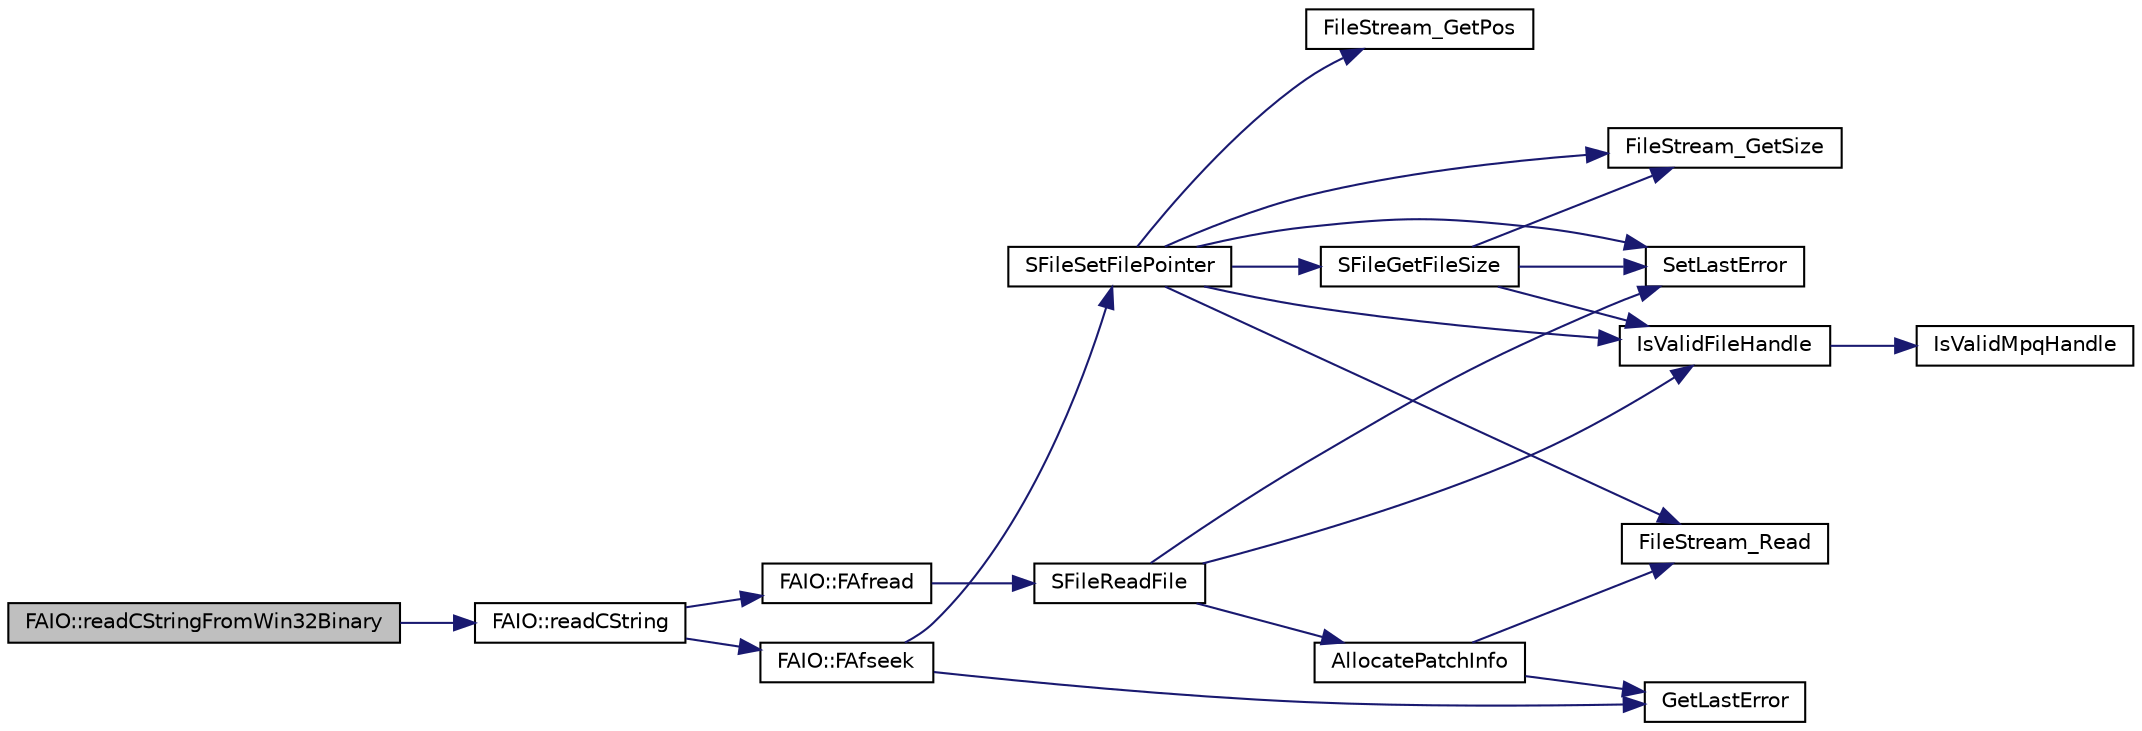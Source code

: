 digraph G
{
  edge [fontname="Helvetica",fontsize="10",labelfontname="Helvetica",labelfontsize="10"];
  node [fontname="Helvetica",fontsize="10",shape=record];
  rankdir="LR";
  Node1 [label="FAIO::readCStringFromWin32Binary",height=0.2,width=0.4,color="black", fillcolor="grey75", style="filled" fontcolor="black"];
  Node1 -> Node2 [color="midnightblue",fontsize="10",style="solid",fontname="Helvetica"];
  Node2 [label="FAIO::readCString",height=0.2,width=0.4,color="black", fillcolor="white", style="filled",URL="$namespace_f_a_i_o.html#a812b04ac9c072550624f7f652aebd213"];
  Node2 -> Node3 [color="midnightblue",fontsize="10",style="solid",fontname="Helvetica"];
  Node3 [label="FAIO::FAfseek",height=0.2,width=0.4,color="black", fillcolor="white", style="filled",URL="$namespace_f_a_i_o.html#a05f68571b79c469db77a26cc74fdc8a3"];
  Node3 -> Node4 [color="midnightblue",fontsize="10",style="solid",fontname="Helvetica"];
  Node4 [label="SFileSetFilePointer",height=0.2,width=0.4,color="black", fillcolor="white", style="filled",URL="$_s_file_read_file_8cpp.html#a6e34d029cecd26331b44985dd5622927"];
  Node4 -> Node5 [color="midnightblue",fontsize="10",style="solid",fontname="Helvetica"];
  Node5 [label="IsValidFileHandle",height=0.2,width=0.4,color="black", fillcolor="white", style="filled",URL="$_s_base_common_8cpp.html#a3216d5c62d758be099dfa3324cf34dd3"];
  Node5 -> Node6 [color="midnightblue",fontsize="10",style="solid",fontname="Helvetica"];
  Node6 [label="IsValidMpqHandle",height=0.2,width=0.4,color="black", fillcolor="white", style="filled",URL="$_s_base_common_8cpp.html#a67882fdf8d424efbb6b2e1f748583a66"];
  Node4 -> Node7 [color="midnightblue",fontsize="10",style="solid",fontname="Helvetica"];
  Node7 [label="SetLastError",height=0.2,width=0.4,color="black", fillcolor="white", style="filled",URL="$_file_stream_8cpp.html#ae12246cf2f9f9aa8e3a6367bd9fa2aed"];
  Node4 -> Node8 [color="midnightblue",fontsize="10",style="solid",fontname="Helvetica"];
  Node8 [label="FileStream_GetPos",height=0.2,width=0.4,color="black", fillcolor="white", style="filled",URL="$_file_stream_8cpp.html#a4cda734fc220ab4b32e1f2bf9b5446fc"];
  Node4 -> Node9 [color="midnightblue",fontsize="10",style="solid",fontname="Helvetica"];
  Node9 [label="FileStream_GetSize",height=0.2,width=0.4,color="black", fillcolor="white", style="filled",URL="$_file_stream_8cpp.html#af505319882f0f4aaf396b6d061a2275b"];
  Node4 -> Node10 [color="midnightblue",fontsize="10",style="solid",fontname="Helvetica"];
  Node10 [label="SFileGetFileSize",height=0.2,width=0.4,color="black", fillcolor="white", style="filled",URL="$_s_file_read_file_8cpp.html#a1d30c5a49fb9c1c1669884646282e4d3"];
  Node10 -> Node5 [color="midnightblue",fontsize="10",style="solid",fontname="Helvetica"];
  Node10 -> Node9 [color="midnightblue",fontsize="10",style="solid",fontname="Helvetica"];
  Node10 -> Node7 [color="midnightblue",fontsize="10",style="solid",fontname="Helvetica"];
  Node4 -> Node11 [color="midnightblue",fontsize="10",style="solid",fontname="Helvetica"];
  Node11 [label="FileStream_Read",height=0.2,width=0.4,color="black", fillcolor="white", style="filled",URL="$_file_stream_8cpp.html#a593f3b1416f7497c28fa5552cd1b3003"];
  Node3 -> Node12 [color="midnightblue",fontsize="10",style="solid",fontname="Helvetica"];
  Node12 [label="GetLastError",height=0.2,width=0.4,color="black", fillcolor="white", style="filled",URL="$_file_stream_8cpp.html#a10b9a284527af83a44533867b0aff0fc"];
  Node2 -> Node13 [color="midnightblue",fontsize="10",style="solid",fontname="Helvetica"];
  Node13 [label="FAIO::FAfread",height=0.2,width=0.4,color="black", fillcolor="white", style="filled",URL="$namespace_f_a_i_o.html#a68409e8d223eec973ba9abdce4e0c6d0"];
  Node13 -> Node14 [color="midnightblue",fontsize="10",style="solid",fontname="Helvetica"];
  Node14 [label="SFileReadFile",height=0.2,width=0.4,color="black", fillcolor="white", style="filled",URL="$_s_file_read_file_8cpp.html#a3c81a68cbecef70ab57c9d3145ef8b7d"];
  Node14 -> Node5 [color="midnightblue",fontsize="10",style="solid",fontname="Helvetica"];
  Node14 -> Node7 [color="midnightblue",fontsize="10",style="solid",fontname="Helvetica"];
  Node14 -> Node15 [color="midnightblue",fontsize="10",style="solid",fontname="Helvetica"];
  Node15 [label="AllocatePatchInfo",height=0.2,width=0.4,color="black", fillcolor="white", style="filled",URL="$_s_base_common_8cpp.html#ace1d87f4df2379a25c5516fbcc027d0c"];
  Node15 -> Node11 [color="midnightblue",fontsize="10",style="solid",fontname="Helvetica"];
  Node15 -> Node12 [color="midnightblue",fontsize="10",style="solid",fontname="Helvetica"];
}
